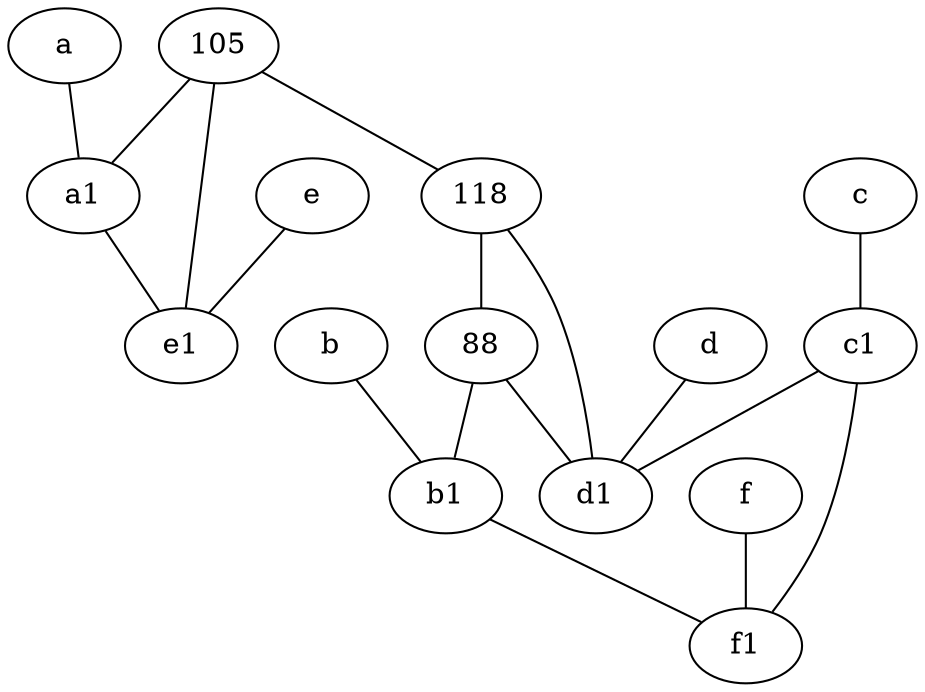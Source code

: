 graph {
	node [labelfontsize=50]
	a1 [labelfontsize=50 pos="8,3!"]
	a [labelfontsize=50 pos="8,2!"]
	b [labelfontsize=50 pos="10,4!"]
	88 [labelfontsize=50]
	118 [labelfontsize=50]
	c1 [labelfontsize=50 pos="4.5,3!"]
	f1 [labelfontsize=50 pos="3,8!"]
	c [labelfontsize=50 pos="4.5,2!"]
	f [labelfontsize=50 pos="3,9!"]
	105 [labelfontsize=50]
	d [labelfontsize=50 pos="2,5!"]
	e [labelfontsize=50 pos="7,9!"]
	d1 [labelfontsize=50 pos="3,5!"]
	b1 [labelfontsize=50 pos="9,4!"]
	e1 [labelfontsize=50 pos="7,7!"]
	88 -- b1
	e -- e1
	d -- d1
	c -- c1
	c1 -- f1
	105 -- 118
	105 -- e1
	105 -- a1
	118 -- d1
	c1 -- d1
	a1 -- e1
	b1 -- f1
	f -- f1
	b -- b1
	88 -- d1
	118 -- 88
	a -- a1
}
